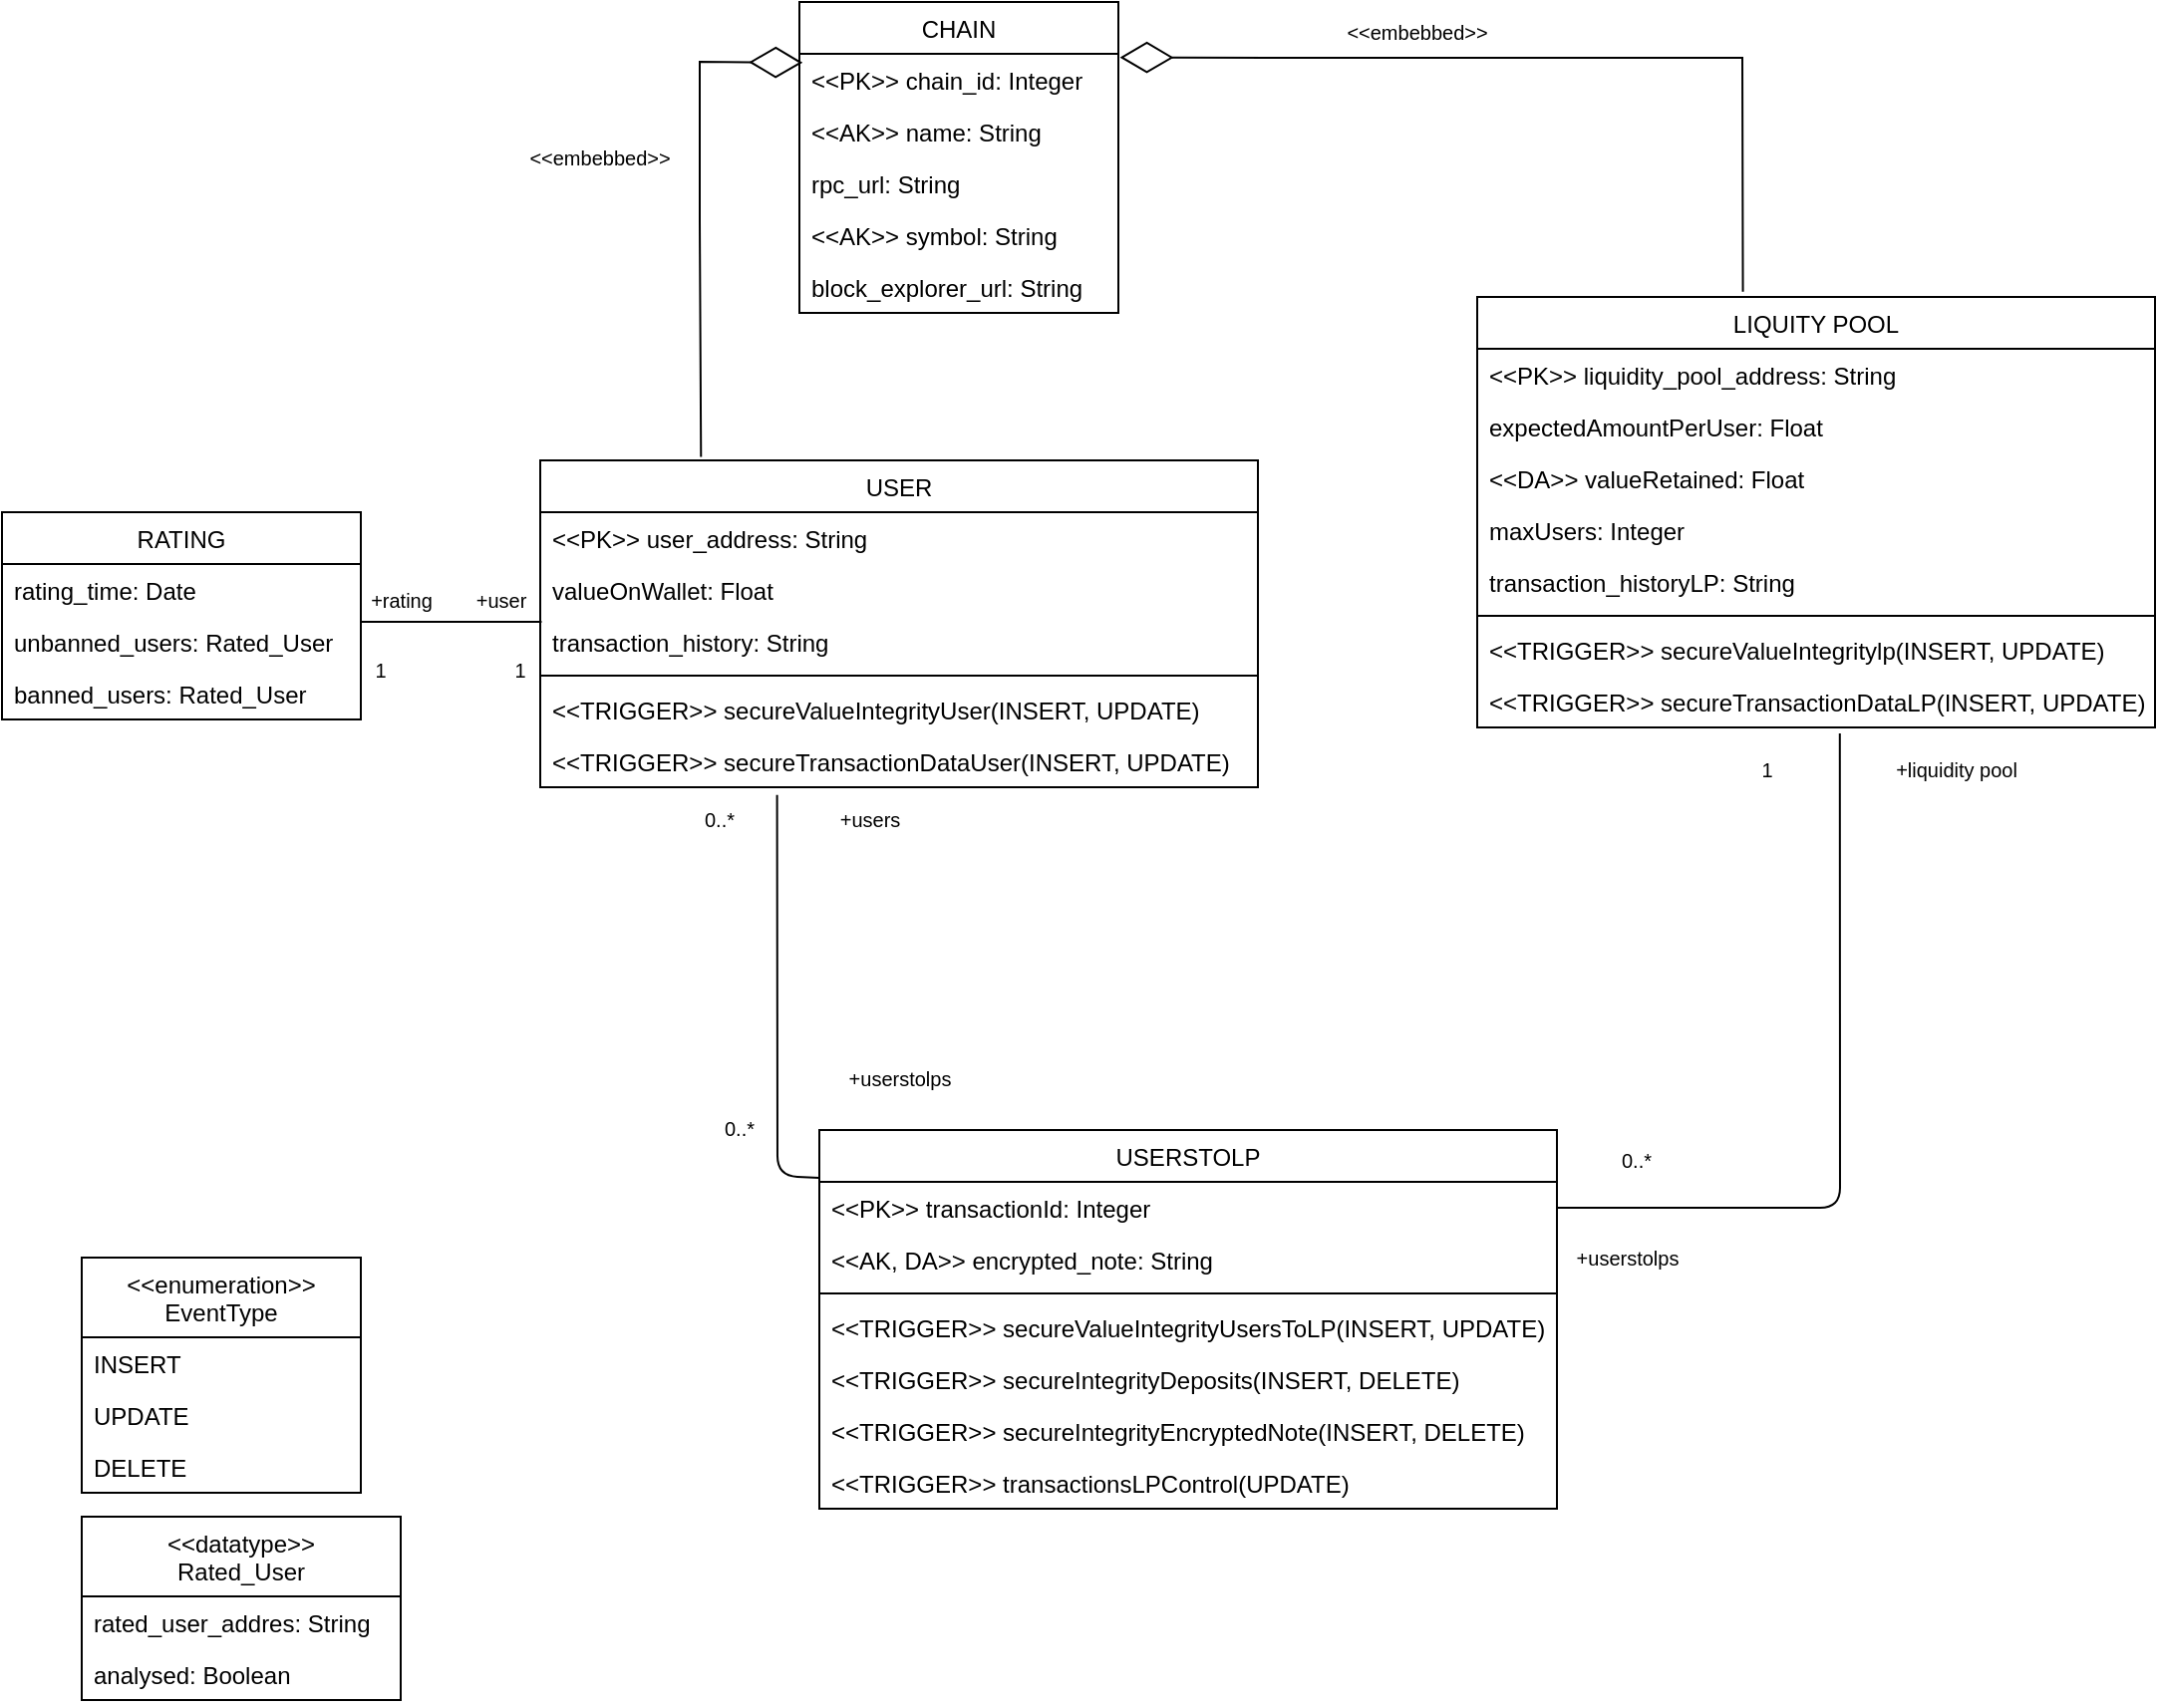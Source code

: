 <mxfile version="20.2.8" type="device"><diagram id="g4kw8oaRaJ-mgke7QkhF" name="Page-1"><mxGraphModel dx="1662" dy="878" grid="1" gridSize="10" guides="1" tooltips="1" connect="1" arrows="1" fold="1" page="1" pageScale="1" pageWidth="850" pageHeight="1100" math="0" shadow="0"><root><mxCell id="0"/><mxCell id="1" parent="0"/><mxCell id="jS7pmTFAnXbPjvUNpQEe-1" value="CHAIN" style="swimlane;fontStyle=0;childLayout=stackLayout;horizontal=1;startSize=26;fillColor=none;horizontalStack=0;resizeParent=1;resizeParentMax=0;resizeLast=0;collapsible=1;marginBottom=0;" parent="1" vertex="1"><mxGeometry x="400" y="10" width="160" height="156" as="geometry"/></mxCell><mxCell id="jS7pmTFAnXbPjvUNpQEe-2" value="&lt;&lt;PK&gt;&gt; chain_id: Integer" style="text;strokeColor=none;fillColor=none;align=left;verticalAlign=top;spacingLeft=4;spacingRight=4;overflow=hidden;rotatable=0;points=[[0,0.5],[1,0.5]];portConstraint=eastwest;" parent="jS7pmTFAnXbPjvUNpQEe-1" vertex="1"><mxGeometry y="26" width="160" height="26" as="geometry"/></mxCell><mxCell id="jS7pmTFAnXbPjvUNpQEe-3" value="&lt;&lt;AK&gt;&gt; name: String" style="text;strokeColor=none;fillColor=none;align=left;verticalAlign=top;spacingLeft=4;spacingRight=4;overflow=hidden;rotatable=0;points=[[0,0.5],[1,0.5]];portConstraint=eastwest;" parent="jS7pmTFAnXbPjvUNpQEe-1" vertex="1"><mxGeometry y="52" width="160" height="26" as="geometry"/></mxCell><mxCell id="jS7pmTFAnXbPjvUNpQEe-4" value="rpc_url: String" style="text;strokeColor=none;fillColor=none;align=left;verticalAlign=top;spacingLeft=4;spacingRight=4;overflow=hidden;rotatable=0;points=[[0,0.5],[1,0.5]];portConstraint=eastwest;" parent="jS7pmTFAnXbPjvUNpQEe-1" vertex="1"><mxGeometry y="78" width="160" height="26" as="geometry"/></mxCell><mxCell id="jS7pmTFAnXbPjvUNpQEe-5" value="&lt;&lt;AK&gt;&gt; symbol: String" style="text;strokeColor=none;fillColor=none;align=left;verticalAlign=top;spacingLeft=4;spacingRight=4;overflow=hidden;rotatable=0;points=[[0,0.5],[1,0.5]];portConstraint=eastwest;" parent="jS7pmTFAnXbPjvUNpQEe-1" vertex="1"><mxGeometry y="104" width="160" height="26" as="geometry"/></mxCell><mxCell id="jS7pmTFAnXbPjvUNpQEe-6" value="block_explorer_url: String" style="text;strokeColor=none;fillColor=none;align=left;verticalAlign=top;spacingLeft=4;spacingRight=4;overflow=hidden;rotatable=0;points=[[0,0.5],[1,0.5]];portConstraint=eastwest;" parent="jS7pmTFAnXbPjvUNpQEe-1" vertex="1"><mxGeometry y="130" width="160" height="26" as="geometry"/></mxCell><mxCell id="jS7pmTFAnXbPjvUNpQEe-7" value="USER" style="swimlane;fontStyle=0;childLayout=stackLayout;horizontal=1;startSize=26;fillColor=none;horizontalStack=0;resizeParent=1;resizeParentMax=0;resizeLast=0;collapsible=1;marginBottom=0;" parent="1" vertex="1"><mxGeometry x="270" y="240" width="360" height="164" as="geometry"/></mxCell><mxCell id="jS7pmTFAnXbPjvUNpQEe-8" value="&lt;&lt;PK&gt;&gt; user_address: String" style="text;strokeColor=none;fillColor=none;align=left;verticalAlign=top;spacingLeft=4;spacingRight=4;overflow=hidden;rotatable=0;points=[[0,0.5],[1,0.5]];portConstraint=eastwest;" parent="jS7pmTFAnXbPjvUNpQEe-7" vertex="1"><mxGeometry y="26" width="360" height="26" as="geometry"/></mxCell><mxCell id="jS7pmTFAnXbPjvUNpQEe-9" value="valueOnWallet: Float" style="text;strokeColor=none;fillColor=none;align=left;verticalAlign=top;spacingLeft=4;spacingRight=4;overflow=hidden;rotatable=0;points=[[0,0.5],[1,0.5]];portConstraint=eastwest;" parent="jS7pmTFAnXbPjvUNpQEe-7" vertex="1"><mxGeometry y="52" width="360" height="26" as="geometry"/></mxCell><mxCell id="jS7pmTFAnXbPjvUNpQEe-10" value="transaction_history: String" style="text;strokeColor=none;fillColor=none;align=left;verticalAlign=top;spacingLeft=4;spacingRight=4;overflow=hidden;rotatable=0;points=[[0,0.5],[1,0.5]];portConstraint=eastwest;" parent="jS7pmTFAnXbPjvUNpQEe-7" vertex="1"><mxGeometry y="78" width="360" height="26" as="geometry"/></mxCell><mxCell id="yZZTcFI_SU7rmwGxYGii-50" value="" style="line;strokeWidth=1;fillColor=none;align=left;verticalAlign=middle;spacingTop=-1;spacingLeft=3;spacingRight=3;rotatable=0;labelPosition=right;points=[];portConstraint=eastwest;strokeColor=inherit;" vertex="1" parent="jS7pmTFAnXbPjvUNpQEe-7"><mxGeometry y="104" width="360" height="8" as="geometry"/></mxCell><mxCell id="14" value="&lt;&lt;TRIGGER&gt;&gt; secureValueIntegrityUser(INSERT, UPDATE)&#10;" style="text;strokeColor=none;fillColor=none;align=left;verticalAlign=top;spacingLeft=4;spacingRight=4;overflow=hidden;rotatable=0;points=[[0,0.5],[1,0.5]];portConstraint=eastwest;" parent="jS7pmTFAnXbPjvUNpQEe-7" vertex="1"><mxGeometry y="112" width="360" height="26" as="geometry"/></mxCell><mxCell id="23" value="&lt;&lt;TRIGGER&gt;&gt; secureTransactionDataUser(INSERT, UPDATE)&#10;" style="text;strokeColor=none;fillColor=none;align=left;verticalAlign=top;spacingLeft=4;spacingRight=4;overflow=hidden;rotatable=0;points=[[0,0.5],[1,0.5]];portConstraint=eastwest;" parent="jS7pmTFAnXbPjvUNpQEe-7" vertex="1"><mxGeometry y="138" width="360" height="26" as="geometry"/></mxCell><mxCell id="jS7pmTFAnXbPjvUNpQEe-11" value="LIQUITY POOL" style="swimlane;fontStyle=0;childLayout=stackLayout;horizontal=1;startSize=26;fillColor=none;horizontalStack=0;resizeParent=1;resizeParentMax=0;resizeLast=0;collapsible=1;marginBottom=0;" parent="1" vertex="1"><mxGeometry x="740" y="158" width="340" height="216" as="geometry"/></mxCell><mxCell id="jS7pmTFAnXbPjvUNpQEe-12" value="&lt;&lt;PK&gt;&gt; liquidity_pool_address: String" style="text;strokeColor=none;fillColor=none;align=left;verticalAlign=top;spacingLeft=4;spacingRight=4;overflow=hidden;rotatable=0;points=[[0,0.5],[1,0.5]];portConstraint=eastwest;" parent="jS7pmTFAnXbPjvUNpQEe-11" vertex="1"><mxGeometry y="26" width="340" height="26" as="geometry"/></mxCell><mxCell id="dBKzSC_Uu9BnAOdMGFPG-2" value="expectedAmountPerUser: Float" style="text;strokeColor=none;fillColor=none;align=left;verticalAlign=top;spacingLeft=4;spacingRight=4;overflow=hidden;rotatable=0;points=[[0,0.5],[1,0.5]];portConstraint=eastwest;" parent="jS7pmTFAnXbPjvUNpQEe-11" vertex="1"><mxGeometry y="52" width="340" height="26" as="geometry"/></mxCell><mxCell id="jS7pmTFAnXbPjvUNpQEe-14" value="&lt;&lt;DA&gt;&gt; valueRetained: Float" style="text;strokeColor=none;fillColor=none;align=left;verticalAlign=top;spacingLeft=4;spacingRight=4;overflow=hidden;rotatable=0;points=[[0,0.5],[1,0.5]];portConstraint=eastwest;" parent="jS7pmTFAnXbPjvUNpQEe-11" vertex="1"><mxGeometry y="78" width="340" height="26" as="geometry"/></mxCell><mxCell id="jS7pmTFAnXbPjvUNpQEe-15" value="maxUsers: Integer" style="text;strokeColor=none;fillColor=none;align=left;verticalAlign=top;spacingLeft=4;spacingRight=4;overflow=hidden;rotatable=0;points=[[0,0.5],[1,0.5]];portConstraint=eastwest;" parent="jS7pmTFAnXbPjvUNpQEe-11" vertex="1"><mxGeometry y="104" width="340" height="26" as="geometry"/></mxCell><mxCell id="2" value="transaction_historyLP: String" style="text;strokeColor=none;fillColor=none;align=left;verticalAlign=top;spacingLeft=4;spacingRight=4;overflow=hidden;rotatable=0;points=[[0,0.5],[1,0.5]];portConstraint=eastwest;" parent="jS7pmTFAnXbPjvUNpQEe-11" vertex="1"><mxGeometry y="130" width="340" height="26" as="geometry"/></mxCell><mxCell id="yZZTcFI_SU7rmwGxYGii-49" value="" style="line;strokeWidth=1;fillColor=none;align=left;verticalAlign=middle;spacingTop=-1;spacingLeft=3;spacingRight=3;rotatable=0;labelPosition=right;points=[];portConstraint=eastwest;strokeColor=inherit;" vertex="1" parent="jS7pmTFAnXbPjvUNpQEe-11"><mxGeometry y="156" width="340" height="8" as="geometry"/></mxCell><mxCell id="15" value="&lt;&lt;TRIGGER&gt;&gt; secureValueIntegritylp(INSERT, UPDATE)&#10;" style="text;strokeColor=none;fillColor=none;align=left;verticalAlign=top;spacingLeft=4;spacingRight=4;overflow=hidden;rotatable=0;points=[[0,0.5],[1,0.5]];portConstraint=eastwest;" parent="jS7pmTFAnXbPjvUNpQEe-11" vertex="1"><mxGeometry y="164" width="340" height="26" as="geometry"/></mxCell><mxCell id="24" value="&lt;&lt;TRIGGER&gt;&gt; secureTransactionDataLP(INSERT, UPDATE)&#10;" style="text;strokeColor=none;fillColor=none;align=left;verticalAlign=top;spacingLeft=4;spacingRight=4;overflow=hidden;rotatable=0;points=[[0,0.5],[1,0.5]];portConstraint=eastwest;" parent="jS7pmTFAnXbPjvUNpQEe-11" vertex="1"><mxGeometry y="190" width="340" height="26" as="geometry"/></mxCell><mxCell id="jS7pmTFAnXbPjvUNpQEe-44" value="&lt;&lt;enumeration&gt;&gt;&#10;EventType" style="swimlane;fontStyle=0;childLayout=stackLayout;horizontal=1;startSize=40;fillColor=none;horizontalStack=0;resizeParent=1;resizeParentMax=0;resizeLast=0;collapsible=1;marginBottom=0;" parent="1" vertex="1"><mxGeometry x="40" y="640" width="140" height="118" as="geometry"/></mxCell><mxCell id="jS7pmTFAnXbPjvUNpQEe-45" value="INSERT" style="text;strokeColor=none;fillColor=none;align=left;verticalAlign=top;spacingLeft=4;spacingRight=4;overflow=hidden;rotatable=0;points=[[0,0.5],[1,0.5]];portConstraint=eastwest;" parent="jS7pmTFAnXbPjvUNpQEe-44" vertex="1"><mxGeometry y="40" width="140" height="26" as="geometry"/></mxCell><mxCell id="jS7pmTFAnXbPjvUNpQEe-46" value="UPDATE" style="text;strokeColor=none;fillColor=none;align=left;verticalAlign=top;spacingLeft=4;spacingRight=4;overflow=hidden;rotatable=0;points=[[0,0.5],[1,0.5]];portConstraint=eastwest;" parent="jS7pmTFAnXbPjvUNpQEe-44" vertex="1"><mxGeometry y="66" width="140" height="26" as="geometry"/></mxCell><mxCell id="jS7pmTFAnXbPjvUNpQEe-47" value="DELETE" style="text;strokeColor=none;fillColor=none;align=left;verticalAlign=top;spacingLeft=4;spacingRight=4;overflow=hidden;rotatable=0;points=[[0,0.5],[1,0.5]];portConstraint=eastwest;" parent="jS7pmTFAnXbPjvUNpQEe-44" vertex="1"><mxGeometry y="92" width="140" height="26" as="geometry"/></mxCell><mxCell id="jS7pmTFAnXbPjvUNpQEe-55" value="&amp;lt;&amp;lt;embebbed&amp;gt;&amp;gt;" style="text;html=1;strokeColor=none;fillColor=none;align=center;verticalAlign=middle;whiteSpace=wrap;rounded=0;fontSize=10;" parent="1" vertex="1"><mxGeometry x="670" y="10" width="80" height="30" as="geometry"/></mxCell><mxCell id="jS7pmTFAnXbPjvUNpQEe-56" value="&amp;lt;&amp;lt;embebbed&amp;gt;&amp;gt;" style="text;html=1;strokeColor=none;fillColor=none;align=center;verticalAlign=middle;whiteSpace=wrap;rounded=0;fontSize=10;" parent="1" vertex="1"><mxGeometry x="260" y="73" width="80" height="30" as="geometry"/></mxCell><mxCell id="jS7pmTFAnXbPjvUNpQEe-71" value="0..*" style="text;html=1;strokeColor=none;fillColor=none;align=center;verticalAlign=middle;whiteSpace=wrap;rounded=0;fontSize=10;" parent="1" vertex="1"><mxGeometry x="330" y="405" width="60" height="30" as="geometry"/></mxCell><mxCell id="jS7pmTFAnXbPjvUNpQEe-72" value="+users" style="text;html=1;align=center;verticalAlign=middle;resizable=0;points=[];autosize=1;strokeColor=none;fillColor=none;fontSize=10;" parent="1" vertex="1"><mxGeometry x="410" y="405" width="50" height="30" as="geometry"/></mxCell><mxCell id="jS7pmTFAnXbPjvUNpQEe-73" value="1" style="text;html=1;align=center;verticalAlign=middle;resizable=0;points=[];autosize=1;strokeColor=none;fillColor=none;fontSize=10;" parent="1" vertex="1"><mxGeometry x="870" y="380" width="30" height="30" as="geometry"/></mxCell><mxCell id="jS7pmTFAnXbPjvUNpQEe-74" value="+liquidity pool" style="text;html=1;align=center;verticalAlign=middle;resizable=0;points=[];autosize=1;strokeColor=none;fillColor=none;fontSize=10;" parent="1" vertex="1"><mxGeometry x="940" y="385" width="80" height="20" as="geometry"/></mxCell><mxCell id="dBKzSC_Uu9BnAOdMGFPG-4" value="" style="endArrow=diamondThin;endFill=0;endSize=24;html=1;rounded=0;exitX=0.224;exitY=-0.011;exitDx=0;exitDy=0;entryX=0.01;entryY=0.17;entryDx=0;entryDy=0;entryPerimeter=0;exitPerimeter=0;" parent="1" source="jS7pmTFAnXbPjvUNpQEe-7" target="jS7pmTFAnXbPjvUNpQEe-2" edge="1"><mxGeometry width="160" relative="1" as="geometry"><mxPoint x="165" y="190" as="sourcePoint"/><mxPoint x="390" y="23" as="targetPoint"/><Array as="points"><mxPoint x="350" y="120"/><mxPoint x="350" y="40"/></Array></mxGeometry></mxCell><mxCell id="dBKzSC_Uu9BnAOdMGFPG-5" value="" style="endArrow=diamondThin;endFill=0;endSize=24;html=1;rounded=0;exitX=0.392;exitY=-0.012;exitDx=0;exitDy=0;exitPerimeter=0;entryX=1.005;entryY=0.07;entryDx=0;entryDy=0;entryPerimeter=0;" parent="1" source="jS7pmTFAnXbPjvUNpQEe-11" target="jS7pmTFAnXbPjvUNpQEe-2" edge="1"><mxGeometry width="160" relative="1" as="geometry"><mxPoint x="550" y="120" as="sourcePoint"/><mxPoint x="710" y="120" as="targetPoint"/><Array as="points"><mxPoint x="873" y="38"/><mxPoint x="640" y="38"/></Array></mxGeometry></mxCell><mxCell id="3" value="USERSTOLP" style="swimlane;fontStyle=0;childLayout=stackLayout;horizontal=1;startSize=26;fillColor=none;horizontalStack=0;resizeParent=1;resizeParentMax=0;resizeLast=0;collapsible=1;marginBottom=0;" parent="1" vertex="1"><mxGeometry x="410" y="576" width="370" height="190" as="geometry"/></mxCell><mxCell id="4" value="&lt;&lt;PK&gt;&gt; transactionId: Integer" style="text;strokeColor=none;fillColor=none;align=left;verticalAlign=top;spacingLeft=4;spacingRight=4;overflow=hidden;rotatable=0;points=[[0,0.5],[1,0.5]];portConstraint=eastwest;" parent="3" vertex="1"><mxGeometry y="26" width="370" height="26" as="geometry"/></mxCell><mxCell id="5" value="&lt;&lt;AK, DA&gt;&gt; encrypted_note: String" style="text;strokeColor=none;fillColor=none;align=left;verticalAlign=top;spacingLeft=4;spacingRight=4;overflow=hidden;rotatable=0;points=[[0,0.5],[1,0.5]];portConstraint=eastwest;strokeWidth=1;perimeterSpacing=1;rounded=0;" parent="3" vertex="1"><mxGeometry y="52" width="370" height="26" as="geometry"/></mxCell><mxCell id="yZZTcFI_SU7rmwGxYGii-47" value="" style="line;strokeWidth=1;fillColor=none;align=left;verticalAlign=middle;spacingTop=-1;spacingLeft=3;spacingRight=3;rotatable=0;labelPosition=right;points=[];portConstraint=eastwest;strokeColor=inherit;" vertex="1" parent="3"><mxGeometry y="78" width="370" height="8" as="geometry"/></mxCell><mxCell id="13" value="&lt;&lt;TRIGGER&gt;&gt; secureValueIntegrityUsersToLP(INSERT, UPDATE)&#10;" style="text;strokeColor=none;fillColor=none;align=left;verticalAlign=top;spacingLeft=4;spacingRight=4;overflow=hidden;rotatable=0;points=[[0,0.5],[1,0.5]];portConstraint=eastwest;" parent="3" vertex="1"><mxGeometry y="86" width="370" height="26" as="geometry"/></mxCell><mxCell id="19" value="&lt;&lt;TRIGGER&gt;&gt; secureIntegrityDeposits(INSERT, DELETE)&#10;" style="text;strokeColor=none;fillColor=none;align=left;verticalAlign=top;spacingLeft=4;spacingRight=4;overflow=hidden;rotatable=0;points=[[0,0.5],[1,0.5]];portConstraint=eastwest;" parent="3" vertex="1"><mxGeometry y="112" width="370" height="26" as="geometry"/></mxCell><mxCell id="20" value="&lt;&lt;TRIGGER&gt;&gt; secureIntegrityEncryptedNote(INSERT, DELETE)&#10;" style="text;strokeColor=none;fillColor=none;align=left;verticalAlign=top;spacingLeft=4;spacingRight=4;overflow=hidden;rotatable=0;points=[[0,0.5],[1,0.5]];portConstraint=eastwest;" parent="3" vertex="1"><mxGeometry y="138" width="370" height="26" as="geometry"/></mxCell><mxCell id="21" value="&lt;&lt;TRIGGER&gt;&gt; transactionsLPControl(UPDATE)&#10;" style="text;strokeColor=none;fillColor=none;align=left;verticalAlign=top;spacingLeft=4;spacingRight=4;overflow=hidden;rotatable=0;points=[[0,0.5],[1,0.5]];portConstraint=eastwest;" parent="3" vertex="1"><mxGeometry y="164" width="370" height="26" as="geometry"/></mxCell><mxCell id="7" value="" style="endArrow=none;html=1;entryX=0.33;entryY=1.147;entryDx=0;entryDy=0;exitX=0;exitY=0.126;exitDx=0;exitDy=0;exitPerimeter=0;entryPerimeter=0;" parent="1" source="3" target="23" edge="1"><mxGeometry width="50" height="50" relative="1" as="geometry"><mxPoint x="160" y="440" as="sourcePoint"/><mxPoint x="160" y="310" as="targetPoint"/><Array as="points"><mxPoint x="389" y="599"/></Array></mxGeometry></mxCell><mxCell id="8" value="" style="endArrow=none;html=1;entryX=1;entryY=0.5;entryDx=0;entryDy=0;exitX=0.535;exitY=1.116;exitDx=0;exitDy=0;exitPerimeter=0;" parent="1" source="24" target="4" edge="1"><mxGeometry width="50" height="50" relative="1" as="geometry"><mxPoint x="630" y="504.806" as="sourcePoint"/><mxPoint x="489.96" y="369.998" as="targetPoint"/><Array as="points"><mxPoint x="922" y="615"/></Array></mxGeometry></mxCell><mxCell id="9" value="0..*" style="text;html=1;strokeColor=none;fillColor=none;align=center;verticalAlign=middle;whiteSpace=wrap;rounded=0;fontSize=10;" parent="1" vertex="1"><mxGeometry x="340" y="560" width="60" height="30" as="geometry"/></mxCell><mxCell id="10" value="+userstolps" style="text;html=1;align=center;verticalAlign=middle;resizable=0;points=[];autosize=1;strokeColor=none;fillColor=none;fontSize=10;" parent="1" vertex="1"><mxGeometry x="415" y="540" width="70" height="20" as="geometry"/></mxCell><mxCell id="11" value="0..*" style="text;html=1;strokeColor=none;fillColor=none;align=center;verticalAlign=middle;whiteSpace=wrap;rounded=0;fontSize=10;" parent="1" vertex="1"><mxGeometry x="790" y="576" width="60" height="30" as="geometry"/></mxCell><mxCell id="12" value="+userstolps" style="text;html=1;align=center;verticalAlign=middle;resizable=0;points=[];autosize=1;strokeColor=none;fillColor=none;fontSize=10;" parent="1" vertex="1"><mxGeometry x="780" y="630" width="70" height="20" as="geometry"/></mxCell><mxCell id="25" value="&lt;&lt;datatype&gt;&gt;&#10;Rated_User" style="swimlane;fontStyle=0;childLayout=stackLayout;horizontal=1;startSize=40;fillColor=none;horizontalStack=0;resizeParent=1;resizeParentMax=0;resizeLast=0;collapsible=1;marginBottom=0;" parent="1" vertex="1"><mxGeometry x="40" y="770" width="160" height="92" as="geometry"/></mxCell><mxCell id="27" value="rated_user_addres: String" style="text;strokeColor=none;fillColor=none;align=left;verticalAlign=top;spacingLeft=4;spacingRight=4;overflow=hidden;rotatable=0;points=[[0,0.5],[1,0.5]];portConstraint=eastwest;" parent="25" vertex="1"><mxGeometry y="40" width="160" height="26" as="geometry"/></mxCell><mxCell id="28" value="analysed: Boolean" style="text;strokeColor=none;fillColor=none;align=left;verticalAlign=top;spacingLeft=4;spacingRight=4;overflow=hidden;rotatable=0;points=[[0,0.5],[1,0.5]];portConstraint=eastwest;" parent="25" vertex="1"><mxGeometry y="66" width="160" height="26" as="geometry"/></mxCell><mxCell id="30" value="RATING" style="swimlane;fontStyle=0;childLayout=stackLayout;horizontal=1;startSize=26;fillColor=none;horizontalStack=0;resizeParent=1;resizeParentMax=0;resizeLast=0;collapsible=1;marginBottom=0;" parent="1" vertex="1"><mxGeometry y="266" width="180" height="104" as="geometry"/></mxCell><mxCell id="31" value="rating_time: Date" style="text;strokeColor=none;fillColor=none;align=left;verticalAlign=top;spacingLeft=4;spacingRight=4;overflow=hidden;rotatable=0;points=[[0,0.5],[1,0.5]];portConstraint=eastwest;" parent="30" vertex="1"><mxGeometry y="26" width="180" height="26" as="geometry"/></mxCell><mxCell id="32" value="unbanned_users: Rated_User" style="text;strokeColor=none;fillColor=none;align=left;verticalAlign=top;spacingLeft=4;spacingRight=4;overflow=hidden;rotatable=0;points=[[0,0.5],[1,0.5]];portConstraint=eastwest;" parent="30" vertex="1"><mxGeometry y="52" width="180" height="26" as="geometry"/></mxCell><mxCell id="33" value="banned_users: Rated_User" style="text;strokeColor=none;fillColor=none;align=left;verticalAlign=top;spacingLeft=4;spacingRight=4;overflow=hidden;rotatable=0;points=[[0,0.5],[1,0.5]];portConstraint=eastwest;" parent="30" vertex="1"><mxGeometry y="78" width="180" height="26" as="geometry"/></mxCell><mxCell id="37" value="" style="endArrow=none;html=1;exitX=0.002;exitY=0.114;exitDx=0;exitDy=0;exitPerimeter=0;" parent="1" source="jS7pmTFAnXbPjvUNpQEe-10" edge="1"><mxGeometry width="50" height="50" relative="1" as="geometry"><mxPoint x="420" y="608.932" as="sourcePoint"/><mxPoint x="180" y="321" as="targetPoint"/><Array as="points"/></mxGeometry></mxCell><mxCell id="39" value="1" style="text;html=1;strokeColor=none;fillColor=none;align=center;verticalAlign=middle;whiteSpace=wrap;rounded=0;fontSize=10;" parent="1" vertex="1"><mxGeometry x="160" y="330" width="60" height="30" as="geometry"/></mxCell><mxCell id="40" value="1" style="text;html=1;strokeColor=none;fillColor=none;align=center;verticalAlign=middle;whiteSpace=wrap;rounded=0;fontSize=10;" parent="1" vertex="1"><mxGeometry x="230" y="330" width="60" height="30" as="geometry"/></mxCell><mxCell id="41" value="+user" style="text;html=1;align=center;verticalAlign=middle;resizable=0;points=[];autosize=1;strokeColor=none;fillColor=none;fontSize=10;" parent="1" vertex="1"><mxGeometry x="230" y="300" width="40" height="20" as="geometry"/></mxCell><mxCell id="42" value="+rating" style="text;html=1;align=center;verticalAlign=middle;resizable=0;points=[];autosize=1;strokeColor=none;fillColor=none;fontSize=10;" parent="1" vertex="1"><mxGeometry x="175" y="300" width="50" height="20" as="geometry"/></mxCell></root></mxGraphModel></diagram></mxfile>